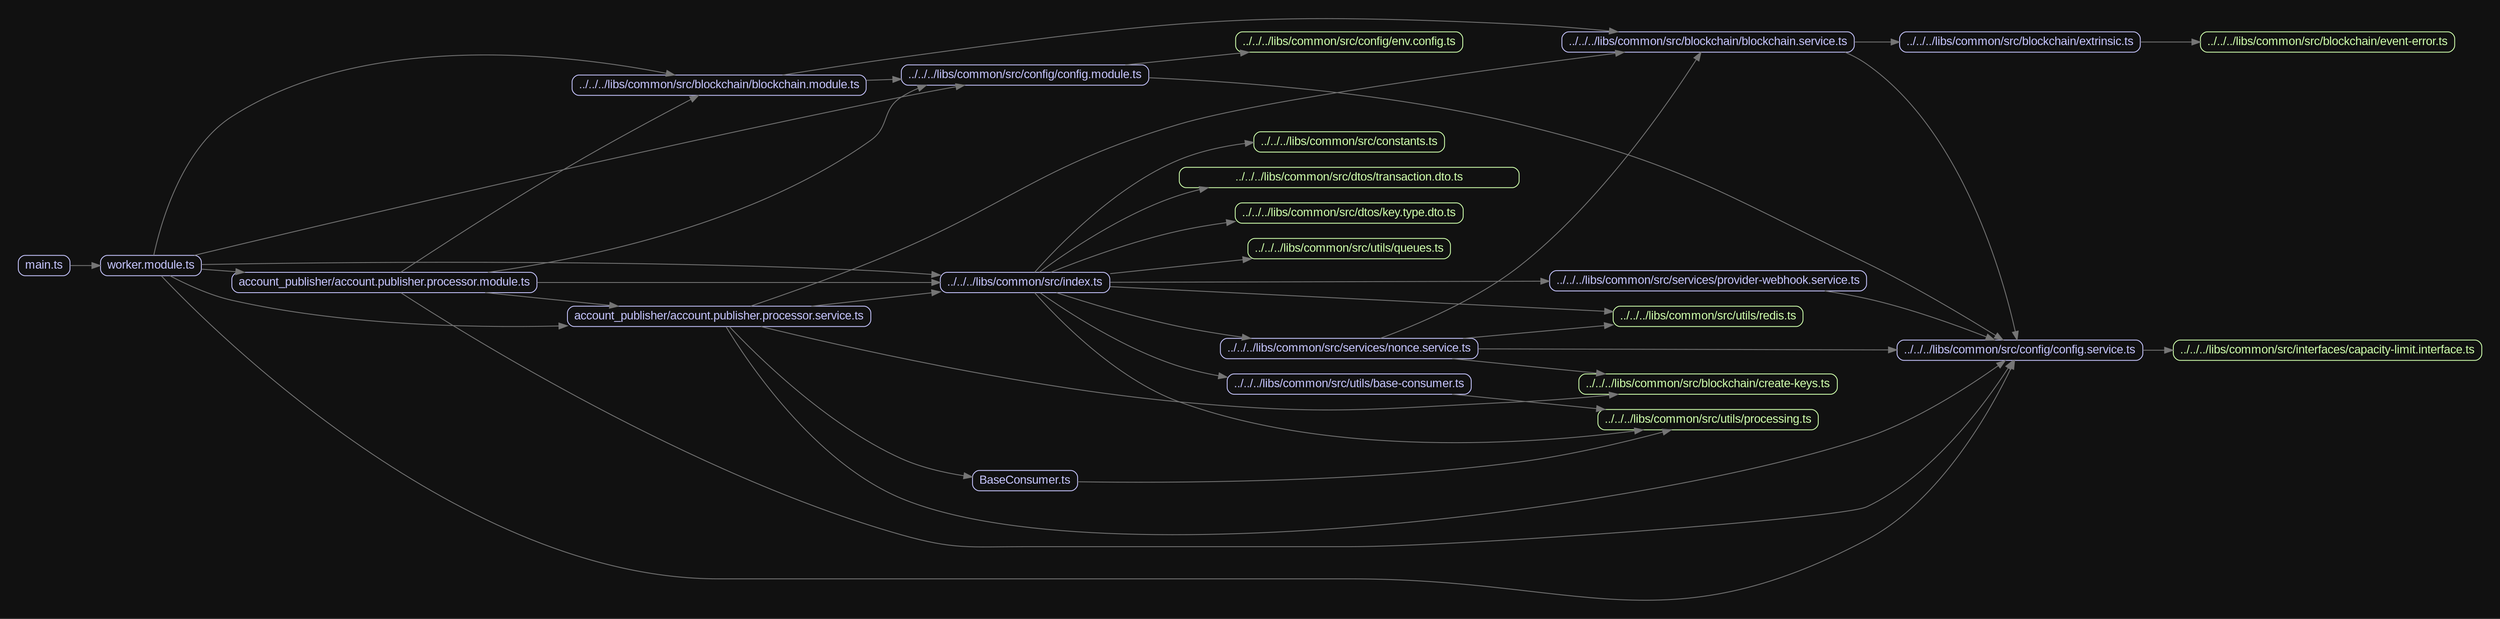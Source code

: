 digraph G {
	graph [bb="0,0,2901.8,687.69",
		bgcolor="#111111",
		layout=dot,
		overlap=false,
		pad=0.3,
		rankdir=LR
	];
	node [color="#c6c5fe",
		fontcolor="#c6c5fe",
		fontname=Arial,
		fontsize="14px",
		height=0,
		label="\N",
		shape=box,
		style=rounded
	];
	edge [color="#757575"];
	"../../../libs/common/src/blockchain/blockchain.module.ts"	[height=0.32986,
		pos="825.12,608.67",
		width=4.816];
	"../../../libs/common/src/blockchain/blockchain.service.ts"	[height=0.32986,
		pos="1990.6,659.67",
		width=4.7847];
	"../../../libs/common/src/blockchain/blockchain.module.ts" -> "../../../libs/common/src/blockchain/blockchain.service.ts"	[pos="e,1880.9,672.03 901.66,620.99 942.5,627.49 993.83,635.39 1039.8,641.67 1360.8,685.58 1444.1,695.95 1767.8,680.67 1800.9,679.1 1836.8,\
676.23 1869.8,673.1"];
	"../../../libs/common/src/config/config.module.ts"	[height=0.32986,
		pos="1185.4,620.67",
		width=4.0451];
	"../../../libs/common/src/blockchain/blockchain.module.ts" -> "../../../libs/common/src/config/config.module.ts"	[pos="e,1039.3,615.81 998.95,614.46 1008.7,614.78 1018.4,615.11 1028,615.43"];
	"../../../libs/common/src/blockchain/extrinsic.ts"	[height=0.32986,
		pos="2358,659.67",
		width=3.941];
	"../../../libs/common/src/blockchain/blockchain.service.ts" -> "../../../libs/common/src/blockchain/extrinsic.ts"	[pos="e,2215.9,659.67 2163.3,659.67 2177.1,659.67 2190.9,659.67 2204.5,659.67"];
	"../../../libs/common/src/config/config.service.ts"	[height=0.32986,
		pos="2358,295.67",
		width=4.0139];
	"../../../libs/common/src/blockchain/blockchain.service.ts" -> "../../../libs/common/src/config/config.service.ts"	[pos="e,2354.7,307.83 2152.6,647.38 2161.4,643.61 2169.8,639.09 2177.5,633.67 2290.5,554.54 2338.3,381.39 2352.3,318.81"];
	"../../../libs/common/src/config/config.module.ts" -> "../../../libs/common/src/config/config.service.ts"	[pos="e,2337.6,308.03 1331.3,617.48 1450.1,612.19 1621.8,598.39 1767.8,562.67 1958.3,516.03 2000.9,484.14 2177.5,398.67 2232.2,372.17 \
2293.1,335.67 2328,313.99"];
	"../../../libs/common/src/config/env.config.ts"	[color="#cfffac",
		fontcolor="#cfffac",
		height=0.32986,
		pos="1567.4,659.67",
		width=3.7118];
	"../../../libs/common/src/config/config.module.ts" -> "../../../libs/common/src/config/env.config.ts"	[pos="e,1446.1,647.32 1306.9,633.03 1347.6,637.21 1393.3,641.9 1434.8,646.16"];
	"../../../libs/common/src/blockchain/event-error.ts"	[color="#cfffac",
		fontcolor="#cfffac",
		height=0.32986,
		pos="2720.1,659.67",
		width=4.1597];
	"../../../libs/common/src/blockchain/extrinsic.ts" -> "../../../libs/common/src/blockchain/event-error.ts"	[pos="e,2569.9,659.67 2500.3,659.67 2519.4,659.67 2539.1,659.67 2558.5,659.67"];
	"../../../libs/common/src/interfaces/capacity-limit.interface.ts"	[color="#cfffac",
		fontcolor="#cfffac",
		height=0.32986,
		pos="2720.1,295.67",
		width=5.0451];
	"../../../libs/common/src/config/config.service.ts" -> "../../../libs/common/src/interfaces/capacity-limit.interface.ts"	[pos="e,2538.3,295.67 2502.9,295.67 2510.8,295.67 2518.8,295.67 2526.9,295.67"];
	"../../../libs/common/src/blockchain/create-keys.ts"	[color="#cfffac",
		fontcolor="#cfffac",
		height=0.32986,
		pos="1990.6,255.67",
		width=4.2222];
	"../../../libs/common/src/constants.ts"	[color="#cfffac",
		fontcolor="#cfffac",
		height=0.32986,
		pos="1567.4,541.67",
		width=3.1181];
	"../../../libs/common/src/dtos/transaction.dto.ts"	[color="#cfffac",
		fontcolor="#cfffac",
		height=0.32986,
		pos="1567.4,499.67",
		width=5.566];
	"../../../libs/common/src/dtos/key.type.dto.ts"	[color="#cfffac",
		fontcolor="#cfffac",
		height=0.32986,
		pos="1567.4,457.67",
		width=3.7222];
	"../../../libs/common/src/index.ts"	[height=0.32986,
		pos="1185.4,375.67",
		width=2.7639];
	"../../../libs/common/src/index.ts" -> "../../../libs/common/src/constants.ts"	[pos="e,1454.7,541.13 1196.7,387.74 1222.2,416.62 1291.5,489.58 1367,520.67 1390.8,530.45 1417.4,536.34 1443.3,539.77"];
	"../../../libs/common/src/index.ts" -> "../../../libs/common/src/dtos/transaction.dto.ts"	[pos="e,1399.4,487.3 1202.2,387.78 1232.4,410.11 1301,457.42 1367,478.67 1373.9,480.9 1381.1,482.91 1388.3,484.71"];
	"../../../libs/common/src/index.ts" -> "../../../libs/common/src/dtos/key.type.dto.ts"	[pos="e,1433,447.74 1216.2,388 1251.5,402.1 1312.5,424.75 1367,436.67 1384.6,440.52 1403.3,443.67 1421.8,446.25"];
	"../../../libs/common/src/services/nonce.service.ts"	[height=0.32986,
		pos="1567.4,297.67",
		width=4.2118];
	"../../../libs/common/src/index.ts" -> "../../../libs/common/src/services/nonce.service.ts"	[pos="e,1448.6,310.04 1223,363.37 1259.2,351.62 1316.4,334.2 1367,323.67 1389.6,318.96 1413.9,314.95 1437.5,311.59"];
	"../../../libs/common/src/services/provider-webhook.service.ts"	[height=0.32986,
		pos="1990.6,377.67",
		width=5.191];
	"../../../libs/common/src/index.ts" -> "../../../libs/common/src/services/provider-webhook.service.ts"	[pos="e,1803.6,377.21 1285.3,375.91 1411.1,376.23 1631.3,376.78 1792.1,377.18"];
	"../../../libs/common/src/utils/base-consumer.ts"	[height=0.32986,
		pos="1567.4,255.67",
		width=3.9931];
	"../../../libs/common/src/index.ts" -> "../../../libs/common/src/utils/base-consumer.ts"	[pos="e,1423.4,263.78 1203.3,363.37 1234.1,341.66 1302.2,296.95 1367,276.67 1381.4,272.15 1396.7,268.57 1412.1,265.72"];
	"../../../libs/common/src/utils/processing.ts"	[color="#cfffac",
		fontcolor="#cfffac",
		height=0.32986,
		pos="1990.6,213.67",
		width=3.6076];
	"../../../libs/common/src/index.ts" -> "../../../libs/common/src/utils/processing.ts"	[pos="e,1912,201.34 1196.6,363.58 1222,334.74 1291.1,262.23 1367,234.67 1547.4,169.17 1776.9,184.39 1900.7,199.89"];
	"../../../libs/common/src/utils/queues.ts"	[color="#cfffac",
		fontcolor="#cfffac",
		height=0.32986,
		pos="1567.4,415.67",
		width=3.316];
	"../../../libs/common/src/index.ts" -> "../../../libs/common/src/utils/queues.ts"	[pos="e,1449.1,403.32 1285.2,386.07 1331.8,390.98 1388,396.9 1437.9,402.15"];
	"../../../libs/common/src/utils/redis.ts"	[color="#cfffac",
		fontcolor="#cfffac",
		height=0.32986,
		pos="1990.6,335.67",
		width=3.1076];
	"../../../libs/common/src/index.ts" -> "../../../libs/common/src/utils/redis.ts"	[pos="e,1878.5,341.2 1285.3,370.74 1432.2,363.43 1707.8,349.7 1867.3,341.76"];
	"../../../libs/common/src/services/nonce.service.ts" -> "../../../libs/common/src/blockchain/blockchain.service.ts"	[pos="e,1982.2,647.57 1604.4,309.92 1646.4,325.35 1716.6,354.73 1767.8,394.67 1862.5,468.67 1944.8,589.1 1976.1,638"];
	"../../../libs/common/src/services/nonce.service.ts" -> "../../../libs/common/src/config/config.service.ts"	[pos="e,2213,296.03 1719.5,297.29 1858,296.93 2062.1,296.42 2201.8,296.06"];
	"../../../libs/common/src/services/nonce.service.ts" -> "../../../libs/common/src/blockchain/create-keys.ts"	[pos="e,1865.7,268.03 1692.5,285.29 1743.4,280.22 1802.4,274.34 1854.4,269.16"];
	"../../../libs/common/src/services/nonce.service.ts" -> "../../../libs/common/src/utils/redis.ts"	[pos="e,1878.3,325.62 1705.4,310.03 1757.5,314.73 1816.3,320.04 1866.9,324.6"];
	"../../../libs/common/src/services/provider-webhook.service.ts" -> "../../../libs/common/src/config/config.service.ts"	[pos="e,2327.4,307.93 2130.5,365.31 2146.4,362.91 2162.4,360.05 2177.5,356.67 2226.5,345.7 2280.9,326.11 2316.9,312.09"];
	"../../../libs/common/src/utils/base-consumer.ts" -> "../../../libs/common/src/utils/processing.ts"	[pos="e,1865.7,226.03 1692.5,243.29 1743.4,238.22 1802.4,232.34 1854.4,227.16"];
	"BaseConsumer.ts"	[height=0.32986,
		pos="1185.4,141.67",
		width=1.7118];
	"BaseConsumer.ts" -> "../../../libs/common/src/utils/processing.ts"	[pos="e,1945.9,201.3 1247.4,140.31 1353.6,138.75 1579.2,139.07 1767.8,163.67 1825.5,171.2 1890.4,186.65 1935,198.4"];
	"account_publisher/account.publisher.processor.module.ts"	[height=0.32986,
		pos="430.75,375.67",
		width=4.9931];
	"account_publisher/account.publisher.processor.module.ts" -> "../../../libs/common/src/blockchain/blockchain.module.ts"	[pos="e,800.58,596.43 450.17,387.9 487,412.24 572.54,468.11 646.5,511.67 695.96,540.8 754.64,572.25 790.62,591.2"];
	"account_publisher/account.publisher.processor.module.ts" -> "../../../libs/common/src/config/config.module.ts"	[pos="e,1068.4,608.34 554.76,388.02 678.11,405.53 868.64,447.03 1003.8,543.67 1026.3,559.81 1016.3,579.77 1039.8,594.67 1045.4,598.27 \
1051.4,601.4 1057.7,604.13"];
	"account_publisher/account.publisher.processor.module.ts" -> "../../../libs/common/src/config/config.service.ts"	[pos="e,2349.9,283.78 450.16,363.51 521.97,316.81 791.5,148.01 1039.8,77.668 1101.9,60.063 1119.8,63.668 1184.4,63.668 1184.4,63.668 1184.4,\
63.668 1568.4,63.668 1693.8,63.668 2148.7,97.085 2177.5,110.67 2255.5,147.45 2317.8,233.74 2343.8,274.12"];
	"account_publisher/account.publisher.processor.module.ts" -> "../../../libs/common/src/index.ts"	[pos="e,1085.5,375.67 610.59,375.67 754.66,375.67 952.62,375.67 1074.3,375.67"];
	"account_publisher/account.publisher.processor.service.ts"	[height=0.32986,
		pos="825.12,335.67",
		width=4.9618];
	"account_publisher/account.publisher.processor.module.ts" -> "account_publisher/account.publisher.processor.service.ts"	[pos="e,702.74,348.04 552.94,363.31 596.84,358.84 646.63,353.76 691.46,349.19"];
	"account_publisher/account.publisher.processor.service.ts" -> "../../../libs/common/src/blockchain/blockchain.service.ts"	[pos="e,1889.4,647.31 861.09,347.94 897.08,360.75 954.69,381.7 1003.8,401.67 1167.3,468.23 1197.6,512.87 1367,562.67 1460.6,590.17 1725.8,\
626.41 1878.2,645.88"];
	"account_publisher/account.publisher.processor.service.ts" -> "../../../libs/common/src/config/config.service.ts"	[pos="e,2340.7,283.4 833.26,323.43 856.73,284.54 936.03,163.83 1039.8,120.67 1273.6,23.344 1937.7,110.96 2177.5,192.67 2236.6,212.81 2298.2,\
253.09 2331.7,276.88"];
	"account_publisher/account.publisher.processor.service.ts" -> "../../../libs/common/src/blockchain/create-keys.ts"	[pos="e,1880.9,243.31 875.29,323.33 969.78,300.31 1183.7,251.64 1367,234.67 1544.4,218.25 1589.8,226.27 1767.8,234.67 1800.9,236.23 1836.8,\
239.11 1869.8,242.24"];
	"account_publisher/account.publisher.processor.service.ts" -> "../../../libs/common/src/index.ts"	[pos="e,1085.6,364.64 936.54,348 980.32,352.88 1030.6,358.49 1074.3,363.38"];
	"account_publisher/account.publisher.processor.service.ts" -> "BaseConsumer.ts"	[pos="e,1123.3,145.98 837.24,323.5 866.79,292.01 951.09,207.49 1039.8,167.67 1062.3,157.56 1088.4,151.38 1112.2,147.6"];
	"main.ts"	[height=0.32986,
		pos="30.125,395.67",
		width=0.83681];
	"worker.module.ts"	[height=0.32986,
		pos="155.62,395.67",
		width=1.6493];
	"main.ts" -> "worker.module.ts"	[pos="e,96.219,395.67 60.706,395.67 68.149,395.67 76.457,395.67 84.968,395.67"];
	"worker.module.ts" -> "../../../libs/common/src/blockchain/blockchain.module.ts"	[pos="e,771.11,621.03 158.94,407.8 165.95,440.85 190.34,532.66 251,571.67 409.71,673.74 646.98,645.12 759.92,623.25"];
	"worker.module.ts" -> "../../../libs/common/src/config/config.module.ts"	[pos="e,1112.2,608.33 207.72,408.01 343.03,440.5 722.04,530.35 1039.8,594.67 1059.5,598.66 1080.8,602.67 1100.9,606.3"];
	"worker.module.ts" -> "../../../libs/common/src/config/config.service.ts"	[pos="e,2351.6,283.3 167.99,383.36 228.57,319.16 522.03,25.668 824.12,25.668 824.12,25.668 824.12,25.668 1568.4,25.668 1839.9,25.668 1937.4,\
-54.978 2177.5,71.668 2264.4,117.52 2324,225.69 2346.7,272.93"];
	"worker.module.ts" -> "../../../libs/common/src/index.ts"	[pos="e,1085.5,384.4 215.47,396.89 353.32,399.39 707.91,403.75 1003.8,389.67 1026.6,388.58 1051,386.99 1074.2,385.26"];
	"worker.module.ts" -> "account_publisher/account.publisher.processor.module.ts"	[pos="e,260.98,388.03 215.22,391.38 225.9,390.6 237.54,389.74 249.69,388.85"];
	"worker.module.ts" -> "account_publisher/account.publisher.processor.service.ts"	[pos="e,646.05,324.52 178.32,383.43 196.95,373.62 224.86,360.55 251,354.67 376.71,326.36 521.8,321.82 634.55,324.25"];
}
